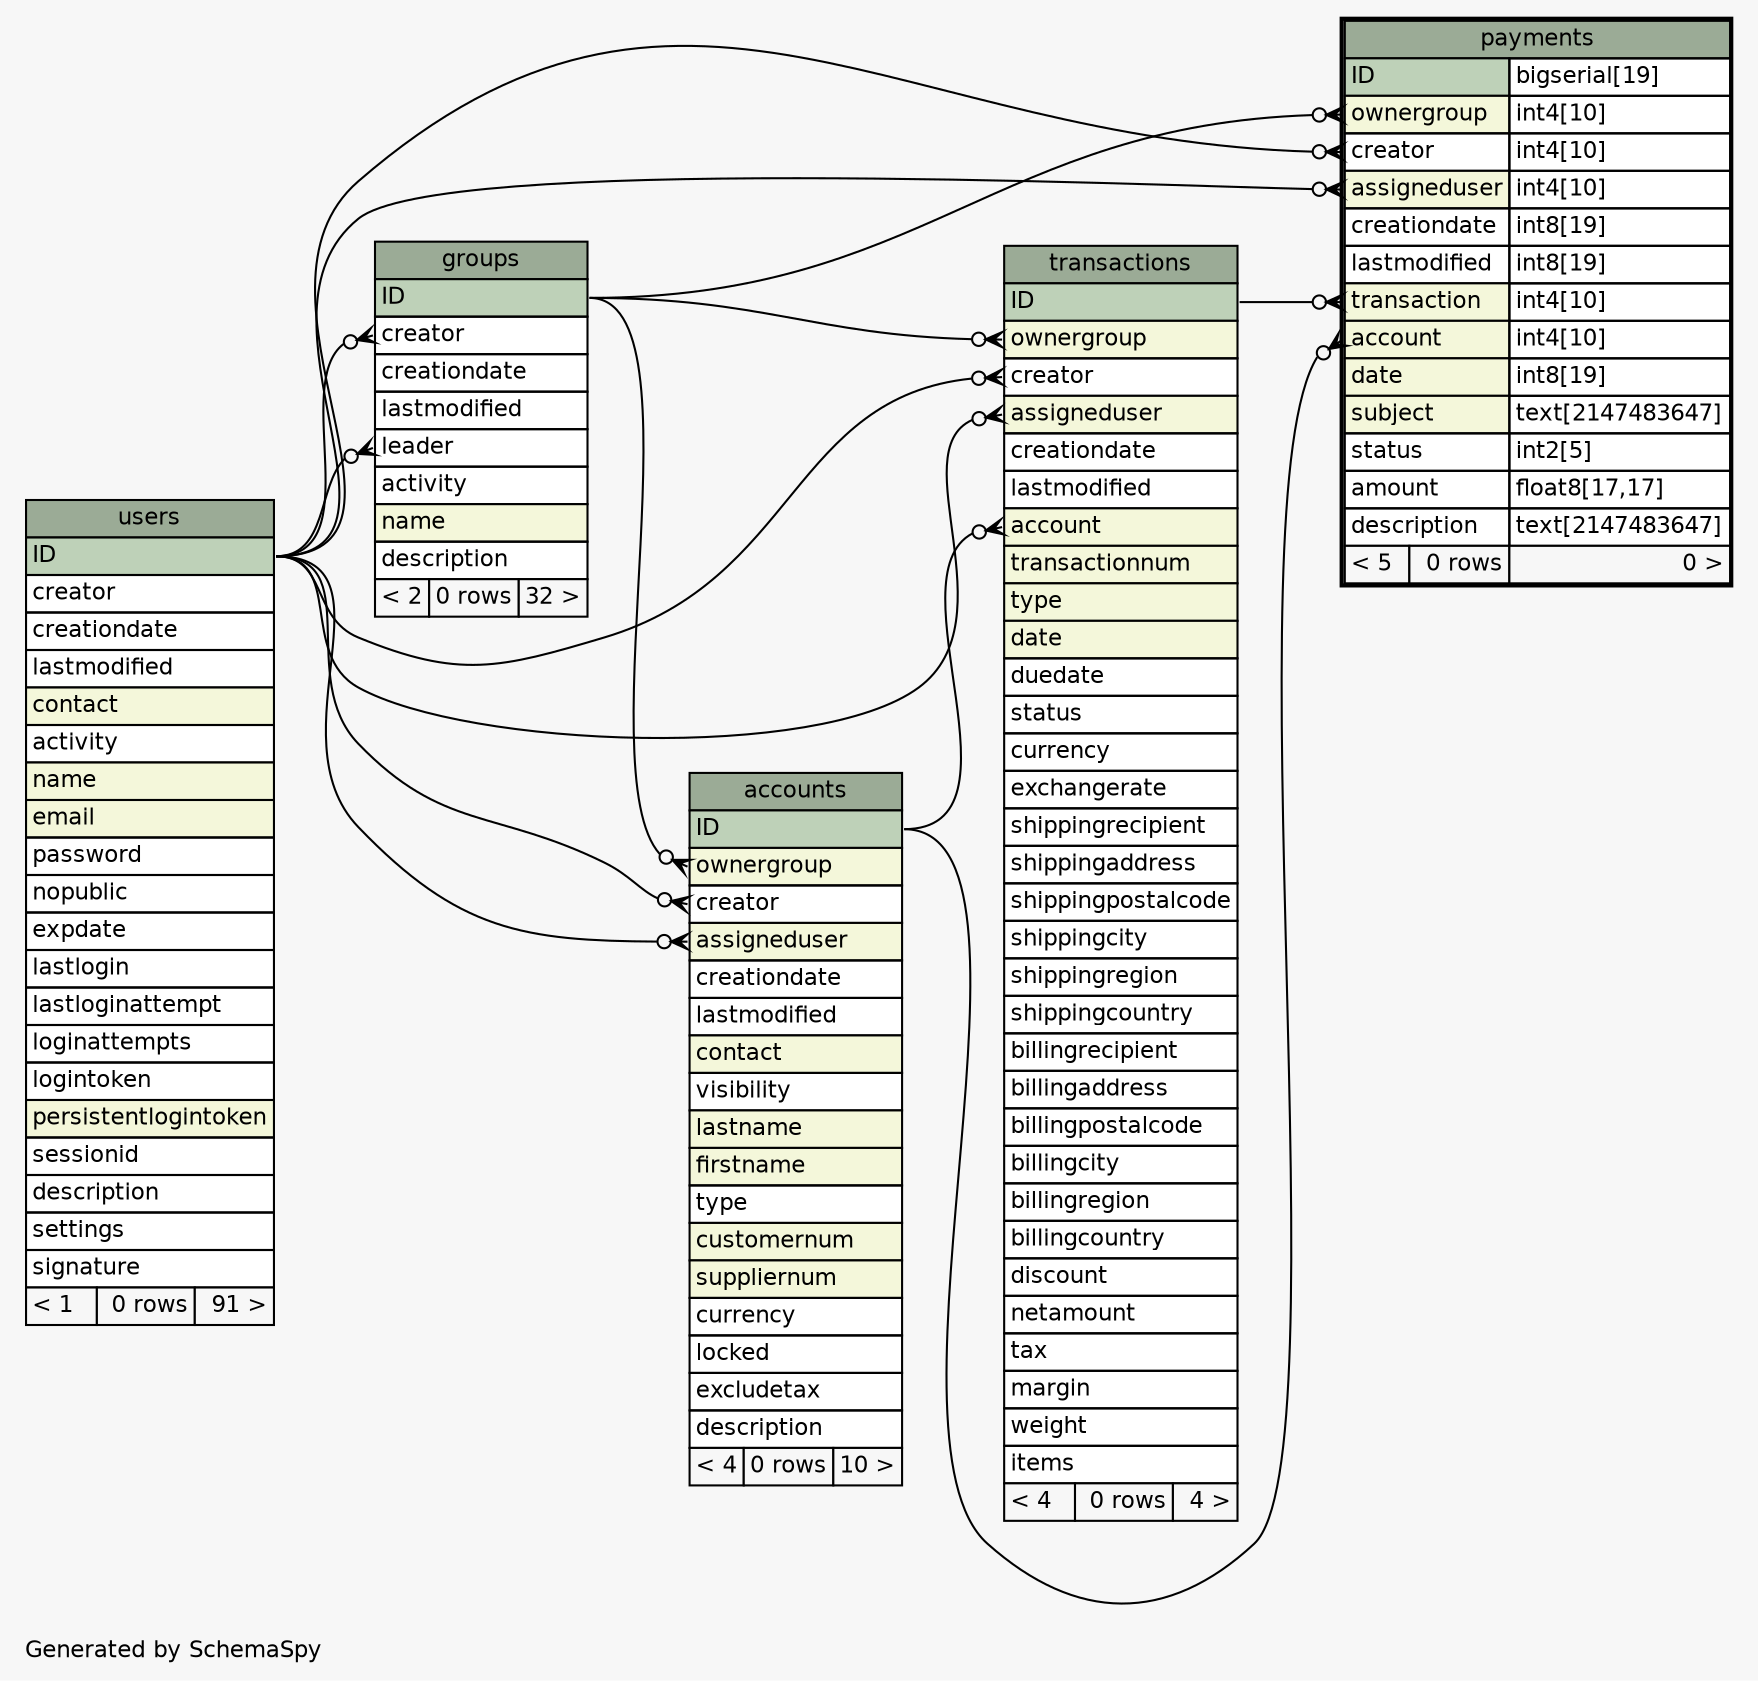 // dot 2.38.0 on Mac OS X 10.11.4
// SchemaSpy rev 590
digraph "oneDegreeRelationshipsDiagram" {
  graph [
    rankdir="RL"
    bgcolor="#f7f7f7"
    label="\nGenerated by SchemaSpy"
    labeljust="l"
    nodesep="0.18"
    ranksep="0.46"
    fontname="Helvetica"
    fontsize="11"
  ];
  node [
    fontname="Helvetica"
    fontsize="11"
    shape="plaintext"
  ];
  edge [
    arrowsize="0.8"
  ];
  "accounts":"assigneduser":w -> "users":"ID":e [arrowhead=none dir=back arrowtail=crowodot];
  "accounts":"creator":w -> "users":"ID":e [arrowhead=none dir=back arrowtail=crowodot];
  "accounts":"ownergroup":w -> "groups":"ID":e [arrowhead=none dir=back arrowtail=crowodot];
  "groups":"creator":w -> "users":"ID":e [arrowhead=none dir=back arrowtail=crowodot];
  "groups":"leader":w -> "users":"ID":e [arrowhead=none dir=back arrowtail=crowodot];
  "payments":"account":w -> "accounts":"ID":e [arrowhead=none dir=back arrowtail=crowodot];
  "payments":"assigneduser":w -> "users":"ID":e [arrowhead=none dir=back arrowtail=crowodot];
  "payments":"creator":w -> "users":"ID":e [arrowhead=none dir=back arrowtail=crowodot];
  "payments":"ownergroup":w -> "groups":"ID":e [arrowhead=none dir=back arrowtail=crowodot];
  "payments":"transaction":w -> "transactions":"ID":e [arrowhead=none dir=back arrowtail=crowodot];
  "transactions":"account":w -> "accounts":"ID":e [arrowhead=none dir=back arrowtail=crowodot];
  "transactions":"assigneduser":w -> "users":"ID":e [arrowhead=none dir=back arrowtail=crowodot];
  "transactions":"creator":w -> "users":"ID":e [arrowhead=none dir=back arrowtail=crowodot];
  "transactions":"ownergroup":w -> "groups":"ID":e [arrowhead=none dir=back arrowtail=crowodot];
  "accounts" [
    label=<
    <TABLE BORDER="0" CELLBORDER="1" CELLSPACING="0" BGCOLOR="#ffffff">
      <TR><TD COLSPAN="3" BGCOLOR="#9bab96" ALIGN="CENTER">accounts</TD></TR>
      <TR><TD PORT="ID" COLSPAN="3" BGCOLOR="#bed1b8" ALIGN="LEFT">ID</TD></TR>
      <TR><TD PORT="ownergroup" COLSPAN="3" BGCOLOR="#f4f7da" ALIGN="LEFT">ownergroup</TD></TR>
      <TR><TD PORT="creator" COLSPAN="3" ALIGN="LEFT">creator</TD></TR>
      <TR><TD PORT="assigneduser" COLSPAN="3" BGCOLOR="#f4f7da" ALIGN="LEFT">assigneduser</TD></TR>
      <TR><TD PORT="creationdate" COLSPAN="3" ALIGN="LEFT">creationdate</TD></TR>
      <TR><TD PORT="lastmodified" COLSPAN="3" ALIGN="LEFT">lastmodified</TD></TR>
      <TR><TD PORT="contact" COLSPAN="3" BGCOLOR="#f4f7da" ALIGN="LEFT">contact</TD></TR>
      <TR><TD PORT="visibility" COLSPAN="3" ALIGN="LEFT">visibility</TD></TR>
      <TR><TD PORT="lastname" COLSPAN="3" BGCOLOR="#f4f7da" ALIGN="LEFT">lastname</TD></TR>
      <TR><TD PORT="firstname" COLSPAN="3" BGCOLOR="#f4f7da" ALIGN="LEFT">firstname</TD></TR>
      <TR><TD PORT="type" COLSPAN="3" ALIGN="LEFT">type</TD></TR>
      <TR><TD PORT="customernum" COLSPAN="3" BGCOLOR="#f4f7da" ALIGN="LEFT">customernum</TD></TR>
      <TR><TD PORT="suppliernum" COLSPAN="3" BGCOLOR="#f4f7da" ALIGN="LEFT">suppliernum</TD></TR>
      <TR><TD PORT="currency" COLSPAN="3" ALIGN="LEFT">currency</TD></TR>
      <TR><TD PORT="locked" COLSPAN="3" ALIGN="LEFT">locked</TD></TR>
      <TR><TD PORT="excludetax" COLSPAN="3" ALIGN="LEFT">excludetax</TD></TR>
      <TR><TD PORT="description" COLSPAN="3" ALIGN="LEFT">description</TD></TR>
      <TR><TD ALIGN="LEFT" BGCOLOR="#f7f7f7">&lt; 4</TD><TD ALIGN="RIGHT" BGCOLOR="#f7f7f7">0 rows</TD><TD ALIGN="RIGHT" BGCOLOR="#f7f7f7">10 &gt;</TD></TR>
    </TABLE>>
    URL="accounts.html"
    tooltip="accounts"
  ];
  "groups" [
    label=<
    <TABLE BORDER="0" CELLBORDER="1" CELLSPACING="0" BGCOLOR="#ffffff">
      <TR><TD COLSPAN="3" BGCOLOR="#9bab96" ALIGN="CENTER">groups</TD></TR>
      <TR><TD PORT="ID" COLSPAN="3" BGCOLOR="#bed1b8" ALIGN="LEFT">ID</TD></TR>
      <TR><TD PORT="creator" COLSPAN="3" ALIGN="LEFT">creator</TD></TR>
      <TR><TD PORT="creationdate" COLSPAN="3" ALIGN="LEFT">creationdate</TD></TR>
      <TR><TD PORT="lastmodified" COLSPAN="3" ALIGN="LEFT">lastmodified</TD></TR>
      <TR><TD PORT="leader" COLSPAN="3" ALIGN="LEFT">leader</TD></TR>
      <TR><TD PORT="activity" COLSPAN="3" ALIGN="LEFT">activity</TD></TR>
      <TR><TD PORT="name" COLSPAN="3" BGCOLOR="#f4f7da" ALIGN="LEFT">name</TD></TR>
      <TR><TD PORT="description" COLSPAN="3" ALIGN="LEFT">description</TD></TR>
      <TR><TD ALIGN="LEFT" BGCOLOR="#f7f7f7">&lt; 2</TD><TD ALIGN="RIGHT" BGCOLOR="#f7f7f7">0 rows</TD><TD ALIGN="RIGHT" BGCOLOR="#f7f7f7">32 &gt;</TD></TR>
    </TABLE>>
    URL="groups.html"
    tooltip="groups"
  ];
  "payments" [
    label=<
    <TABLE BORDER="2" CELLBORDER="1" CELLSPACING="0" BGCOLOR="#ffffff">
      <TR><TD COLSPAN="3" BGCOLOR="#9bab96" ALIGN="CENTER">payments</TD></TR>
      <TR><TD PORT="ID" COLSPAN="2" BGCOLOR="#bed1b8" ALIGN="LEFT">ID</TD><TD PORT="ID.type" ALIGN="LEFT">bigserial[19]</TD></TR>
      <TR><TD PORT="ownergroup" COLSPAN="2" BGCOLOR="#f4f7da" ALIGN="LEFT">ownergroup</TD><TD PORT="ownergroup.type" ALIGN="LEFT">int4[10]</TD></TR>
      <TR><TD PORT="creator" COLSPAN="2" ALIGN="LEFT">creator</TD><TD PORT="creator.type" ALIGN="LEFT">int4[10]</TD></TR>
      <TR><TD PORT="assigneduser" COLSPAN="2" BGCOLOR="#f4f7da" ALIGN="LEFT">assigneduser</TD><TD PORT="assigneduser.type" ALIGN="LEFT">int4[10]</TD></TR>
      <TR><TD PORT="creationdate" COLSPAN="2" ALIGN="LEFT">creationdate</TD><TD PORT="creationdate.type" ALIGN="LEFT">int8[19]</TD></TR>
      <TR><TD PORT="lastmodified" COLSPAN="2" ALIGN="LEFT">lastmodified</TD><TD PORT="lastmodified.type" ALIGN="LEFT">int8[19]</TD></TR>
      <TR><TD PORT="transaction" COLSPAN="2" BGCOLOR="#f4f7da" ALIGN="LEFT">transaction</TD><TD PORT="transaction.type" ALIGN="LEFT">int4[10]</TD></TR>
      <TR><TD PORT="account" COLSPAN="2" BGCOLOR="#f4f7da" ALIGN="LEFT">account</TD><TD PORT="account.type" ALIGN="LEFT">int4[10]</TD></TR>
      <TR><TD PORT="date" COLSPAN="2" BGCOLOR="#f4f7da" ALIGN="LEFT">date</TD><TD PORT="date.type" ALIGN="LEFT">int8[19]</TD></TR>
      <TR><TD PORT="subject" COLSPAN="2" BGCOLOR="#f4f7da" ALIGN="LEFT">subject</TD><TD PORT="subject.type" ALIGN="LEFT">text[2147483647]</TD></TR>
      <TR><TD PORT="status" COLSPAN="2" ALIGN="LEFT">status</TD><TD PORT="status.type" ALIGN="LEFT">int2[5]</TD></TR>
      <TR><TD PORT="amount" COLSPAN="2" ALIGN="LEFT">amount</TD><TD PORT="amount.type" ALIGN="LEFT">float8[17,17]</TD></TR>
      <TR><TD PORT="description" COLSPAN="2" ALIGN="LEFT">description</TD><TD PORT="description.type" ALIGN="LEFT">text[2147483647]</TD></TR>
      <TR><TD ALIGN="LEFT" BGCOLOR="#f7f7f7">&lt; 5</TD><TD ALIGN="RIGHT" BGCOLOR="#f7f7f7">0 rows</TD><TD ALIGN="RIGHT" BGCOLOR="#f7f7f7">0 &gt;</TD></TR>
    </TABLE>>
    URL="payments.html"
    tooltip="payments"
  ];
  "transactions" [
    label=<
    <TABLE BORDER="0" CELLBORDER="1" CELLSPACING="0" BGCOLOR="#ffffff">
      <TR><TD COLSPAN="3" BGCOLOR="#9bab96" ALIGN="CENTER">transactions</TD></TR>
      <TR><TD PORT="ID" COLSPAN="3" BGCOLOR="#bed1b8" ALIGN="LEFT">ID</TD></TR>
      <TR><TD PORT="ownergroup" COLSPAN="3" BGCOLOR="#f4f7da" ALIGN="LEFT">ownergroup</TD></TR>
      <TR><TD PORT="creator" COLSPAN="3" ALIGN="LEFT">creator</TD></TR>
      <TR><TD PORT="assigneduser" COLSPAN="3" BGCOLOR="#f4f7da" ALIGN="LEFT">assigneduser</TD></TR>
      <TR><TD PORT="creationdate" COLSPAN="3" ALIGN="LEFT">creationdate</TD></TR>
      <TR><TD PORT="lastmodified" COLSPAN="3" ALIGN="LEFT">lastmodified</TD></TR>
      <TR><TD PORT="account" COLSPAN="3" BGCOLOR="#f4f7da" ALIGN="LEFT">account</TD></TR>
      <TR><TD PORT="transactionnum" COLSPAN="3" BGCOLOR="#f4f7da" ALIGN="LEFT">transactionnum</TD></TR>
      <TR><TD PORT="type" COLSPAN="3" BGCOLOR="#f4f7da" ALIGN="LEFT">type</TD></TR>
      <TR><TD PORT="date" COLSPAN="3" BGCOLOR="#f4f7da" ALIGN="LEFT">date</TD></TR>
      <TR><TD PORT="duedate" COLSPAN="3" ALIGN="LEFT">duedate</TD></TR>
      <TR><TD PORT="status" COLSPAN="3" ALIGN="LEFT">status</TD></TR>
      <TR><TD PORT="currency" COLSPAN="3" ALIGN="LEFT">currency</TD></TR>
      <TR><TD PORT="exchangerate" COLSPAN="3" ALIGN="LEFT">exchangerate</TD></TR>
      <TR><TD PORT="shippingrecipient" COLSPAN="3" ALIGN="LEFT">shippingrecipient</TD></TR>
      <TR><TD PORT="shippingaddress" COLSPAN="3" ALIGN="LEFT">shippingaddress</TD></TR>
      <TR><TD PORT="shippingpostalcode" COLSPAN="3" ALIGN="LEFT">shippingpostalcode</TD></TR>
      <TR><TD PORT="shippingcity" COLSPAN="3" ALIGN="LEFT">shippingcity</TD></TR>
      <TR><TD PORT="shippingregion" COLSPAN="3" ALIGN="LEFT">shippingregion</TD></TR>
      <TR><TD PORT="shippingcountry" COLSPAN="3" ALIGN="LEFT">shippingcountry</TD></TR>
      <TR><TD PORT="billingrecipient" COLSPAN="3" ALIGN="LEFT">billingrecipient</TD></TR>
      <TR><TD PORT="billingaddress" COLSPAN="3" ALIGN="LEFT">billingaddress</TD></TR>
      <TR><TD PORT="billingpostalcode" COLSPAN="3" ALIGN="LEFT">billingpostalcode</TD></TR>
      <TR><TD PORT="billingcity" COLSPAN="3" ALIGN="LEFT">billingcity</TD></TR>
      <TR><TD PORT="billingregion" COLSPAN="3" ALIGN="LEFT">billingregion</TD></TR>
      <TR><TD PORT="billingcountry" COLSPAN="3" ALIGN="LEFT">billingcountry</TD></TR>
      <TR><TD PORT="discount" COLSPAN="3" ALIGN="LEFT">discount</TD></TR>
      <TR><TD PORT="netamount" COLSPAN="3" ALIGN="LEFT">netamount</TD></TR>
      <TR><TD PORT="tax" COLSPAN="3" ALIGN="LEFT">tax</TD></TR>
      <TR><TD PORT="margin" COLSPAN="3" ALIGN="LEFT">margin</TD></TR>
      <TR><TD PORT="weight" COLSPAN="3" ALIGN="LEFT">weight</TD></TR>
      <TR><TD PORT="items" COLSPAN="3" ALIGN="LEFT">items</TD></TR>
      <TR><TD ALIGN="LEFT" BGCOLOR="#f7f7f7">&lt; 4</TD><TD ALIGN="RIGHT" BGCOLOR="#f7f7f7">0 rows</TD><TD ALIGN="RIGHT" BGCOLOR="#f7f7f7">4 &gt;</TD></TR>
    </TABLE>>
    URL="transactions.html"
    tooltip="transactions"
  ];
  "users" [
    label=<
    <TABLE BORDER="0" CELLBORDER="1" CELLSPACING="0" BGCOLOR="#ffffff">
      <TR><TD COLSPAN="3" BGCOLOR="#9bab96" ALIGN="CENTER">users</TD></TR>
      <TR><TD PORT="ID" COLSPAN="3" BGCOLOR="#bed1b8" ALIGN="LEFT">ID</TD></TR>
      <TR><TD PORT="creator" COLSPAN="3" ALIGN="LEFT">creator</TD></TR>
      <TR><TD PORT="creationdate" COLSPAN="3" ALIGN="LEFT">creationdate</TD></TR>
      <TR><TD PORT="lastmodified" COLSPAN="3" ALIGN="LEFT">lastmodified</TD></TR>
      <TR><TD PORT="contact" COLSPAN="3" BGCOLOR="#f4f7da" ALIGN="LEFT">contact</TD></TR>
      <TR><TD PORT="activity" COLSPAN="3" ALIGN="LEFT">activity</TD></TR>
      <TR><TD PORT="name" COLSPAN="3" BGCOLOR="#f4f7da" ALIGN="LEFT">name</TD></TR>
      <TR><TD PORT="email" COLSPAN="3" BGCOLOR="#f4f7da" ALIGN="LEFT">email</TD></TR>
      <TR><TD PORT="password" COLSPAN="3" ALIGN="LEFT">password</TD></TR>
      <TR><TD PORT="nopublic" COLSPAN="3" ALIGN="LEFT">nopublic</TD></TR>
      <TR><TD PORT="expdate" COLSPAN="3" ALIGN="LEFT">expdate</TD></TR>
      <TR><TD PORT="lastlogin" COLSPAN="3" ALIGN="LEFT">lastlogin</TD></TR>
      <TR><TD PORT="lastloginattempt" COLSPAN="3" ALIGN="LEFT">lastloginattempt</TD></TR>
      <TR><TD PORT="loginattempts" COLSPAN="3" ALIGN="LEFT">loginattempts</TD></TR>
      <TR><TD PORT="logintoken" COLSPAN="3" ALIGN="LEFT">logintoken</TD></TR>
      <TR><TD PORT="persistentlogintoken" COLSPAN="3" BGCOLOR="#f4f7da" ALIGN="LEFT">persistentlogintoken</TD></TR>
      <TR><TD PORT="sessionid" COLSPAN="3" ALIGN="LEFT">sessionid</TD></TR>
      <TR><TD PORT="description" COLSPAN="3" ALIGN="LEFT">description</TD></TR>
      <TR><TD PORT="settings" COLSPAN="3" ALIGN="LEFT">settings</TD></TR>
      <TR><TD PORT="signature" COLSPAN="3" ALIGN="LEFT">signature</TD></TR>
      <TR><TD ALIGN="LEFT" BGCOLOR="#f7f7f7">&lt; 1</TD><TD ALIGN="RIGHT" BGCOLOR="#f7f7f7">0 rows</TD><TD ALIGN="RIGHT" BGCOLOR="#f7f7f7">91 &gt;</TD></TR>
    </TABLE>>
    URL="users.html"
    tooltip="users"
  ];
}
